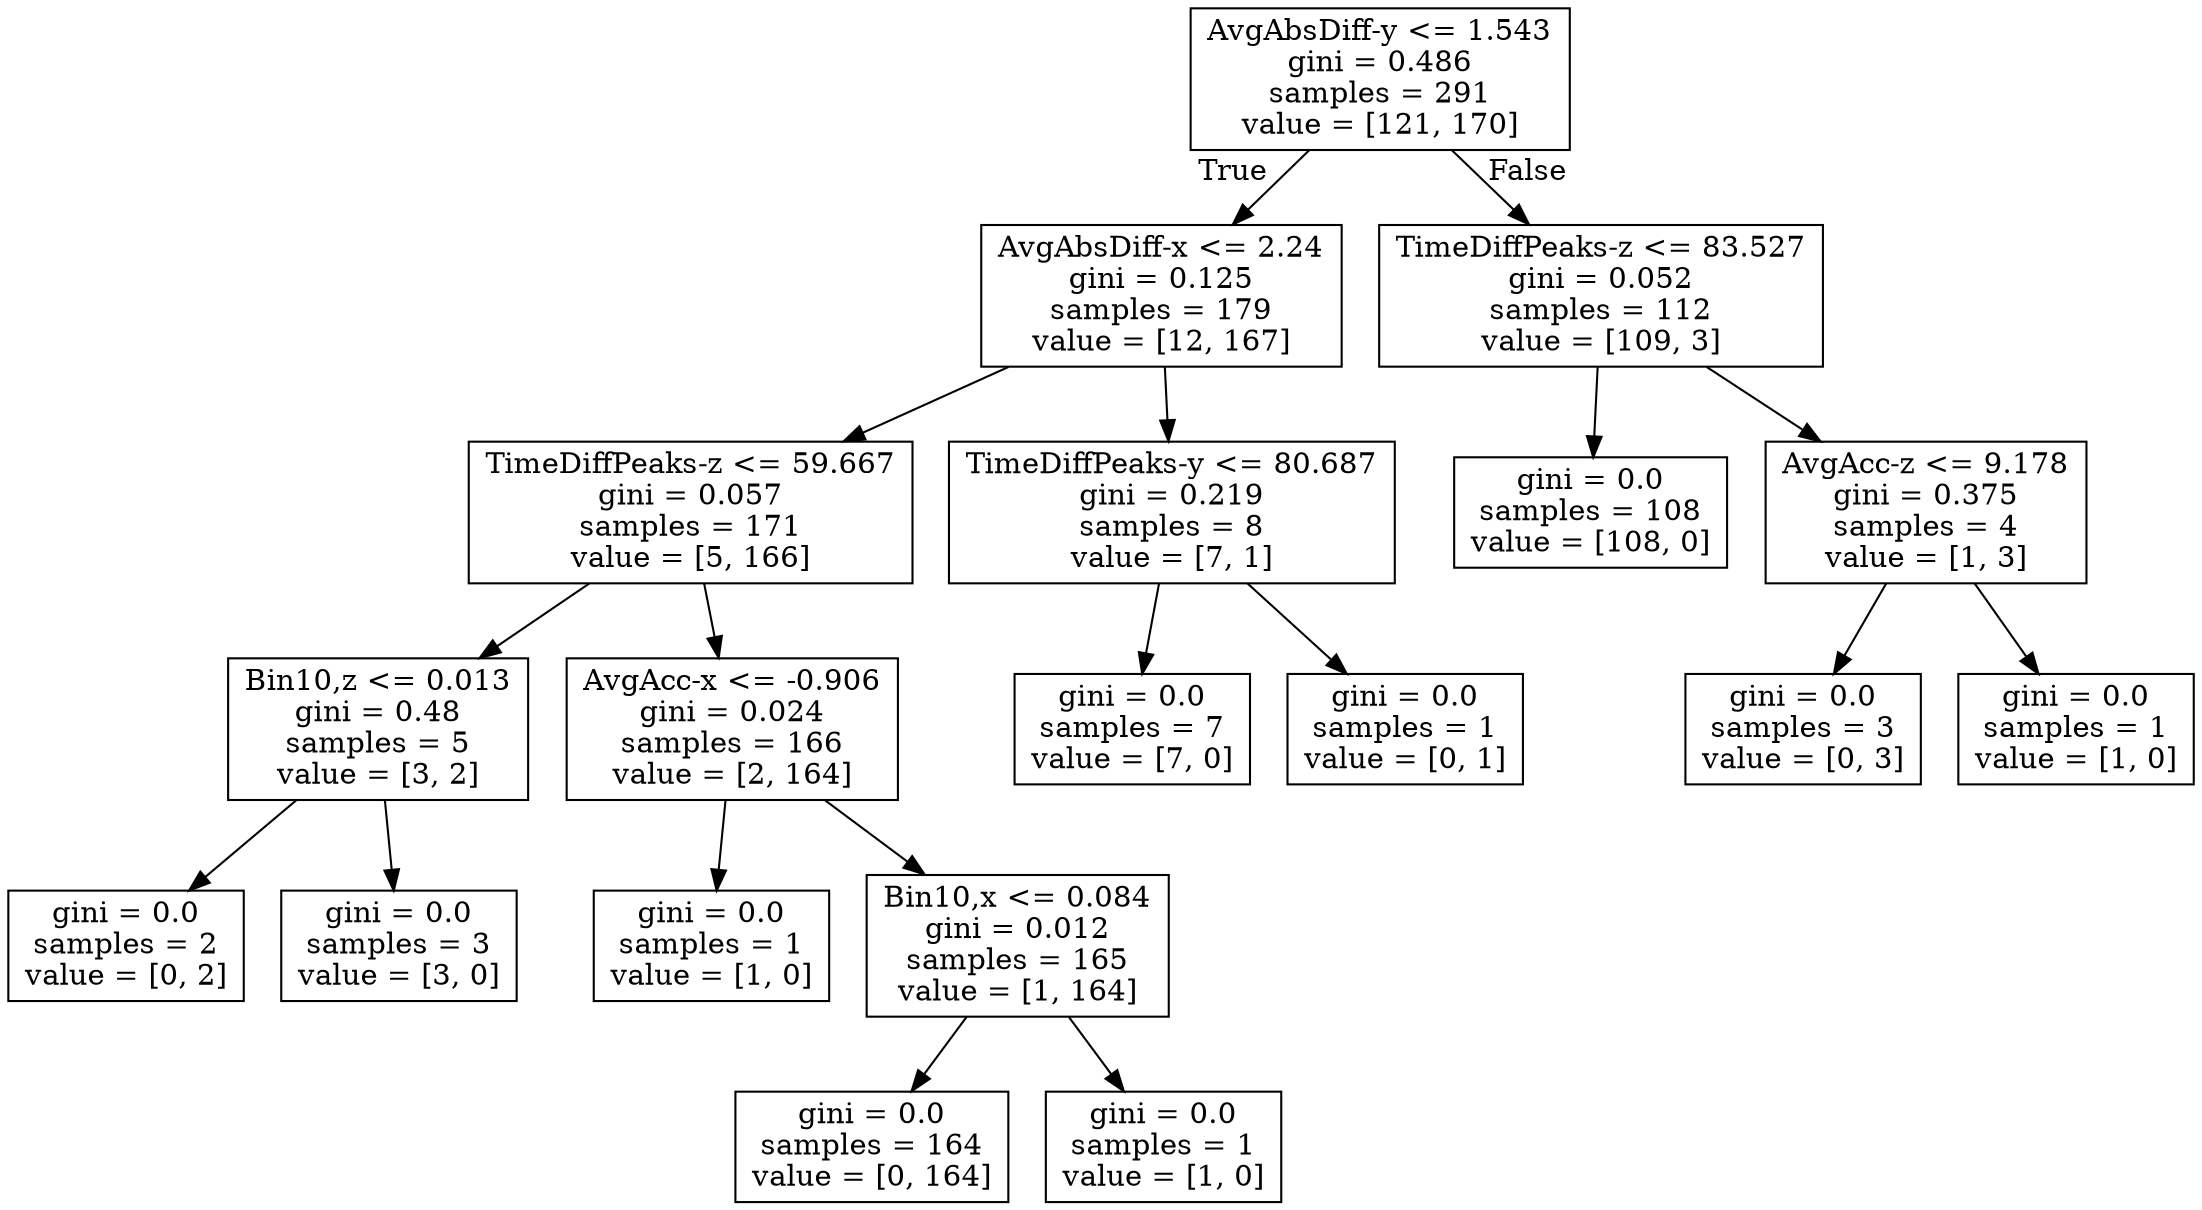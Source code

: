 digraph Tree {
node [shape=box] ;
0 [label="AvgAbsDiff-y <= 1.543\ngini = 0.486\nsamples = 291\nvalue = [121, 170]"] ;
1 [label="AvgAbsDiff-x <= 2.24\ngini = 0.125\nsamples = 179\nvalue = [12, 167]"] ;
0 -> 1 [labeldistance=2.5, labelangle=45, headlabel="True"] ;
2 [label="TimeDiffPeaks-z <= 59.667\ngini = 0.057\nsamples = 171\nvalue = [5, 166]"] ;
1 -> 2 ;
3 [label="Bin10,z <= 0.013\ngini = 0.48\nsamples = 5\nvalue = [3, 2]"] ;
2 -> 3 ;
4 [label="gini = 0.0\nsamples = 2\nvalue = [0, 2]"] ;
3 -> 4 ;
5 [label="gini = 0.0\nsamples = 3\nvalue = [3, 0]"] ;
3 -> 5 ;
6 [label="AvgAcc-x <= -0.906\ngini = 0.024\nsamples = 166\nvalue = [2, 164]"] ;
2 -> 6 ;
7 [label="gini = 0.0\nsamples = 1\nvalue = [1, 0]"] ;
6 -> 7 ;
8 [label="Bin10,x <= 0.084\ngini = 0.012\nsamples = 165\nvalue = [1, 164]"] ;
6 -> 8 ;
9 [label="gini = 0.0\nsamples = 164\nvalue = [0, 164]"] ;
8 -> 9 ;
10 [label="gini = 0.0\nsamples = 1\nvalue = [1, 0]"] ;
8 -> 10 ;
11 [label="TimeDiffPeaks-y <= 80.687\ngini = 0.219\nsamples = 8\nvalue = [7, 1]"] ;
1 -> 11 ;
12 [label="gini = 0.0\nsamples = 7\nvalue = [7, 0]"] ;
11 -> 12 ;
13 [label="gini = 0.0\nsamples = 1\nvalue = [0, 1]"] ;
11 -> 13 ;
14 [label="TimeDiffPeaks-z <= 83.527\ngini = 0.052\nsamples = 112\nvalue = [109, 3]"] ;
0 -> 14 [labeldistance=2.5, labelangle=-45, headlabel="False"] ;
15 [label="gini = 0.0\nsamples = 108\nvalue = [108, 0]"] ;
14 -> 15 ;
16 [label="AvgAcc-z <= 9.178\ngini = 0.375\nsamples = 4\nvalue = [1, 3]"] ;
14 -> 16 ;
17 [label="gini = 0.0\nsamples = 3\nvalue = [0, 3]"] ;
16 -> 17 ;
18 [label="gini = 0.0\nsamples = 1\nvalue = [1, 0]"] ;
16 -> 18 ;
}